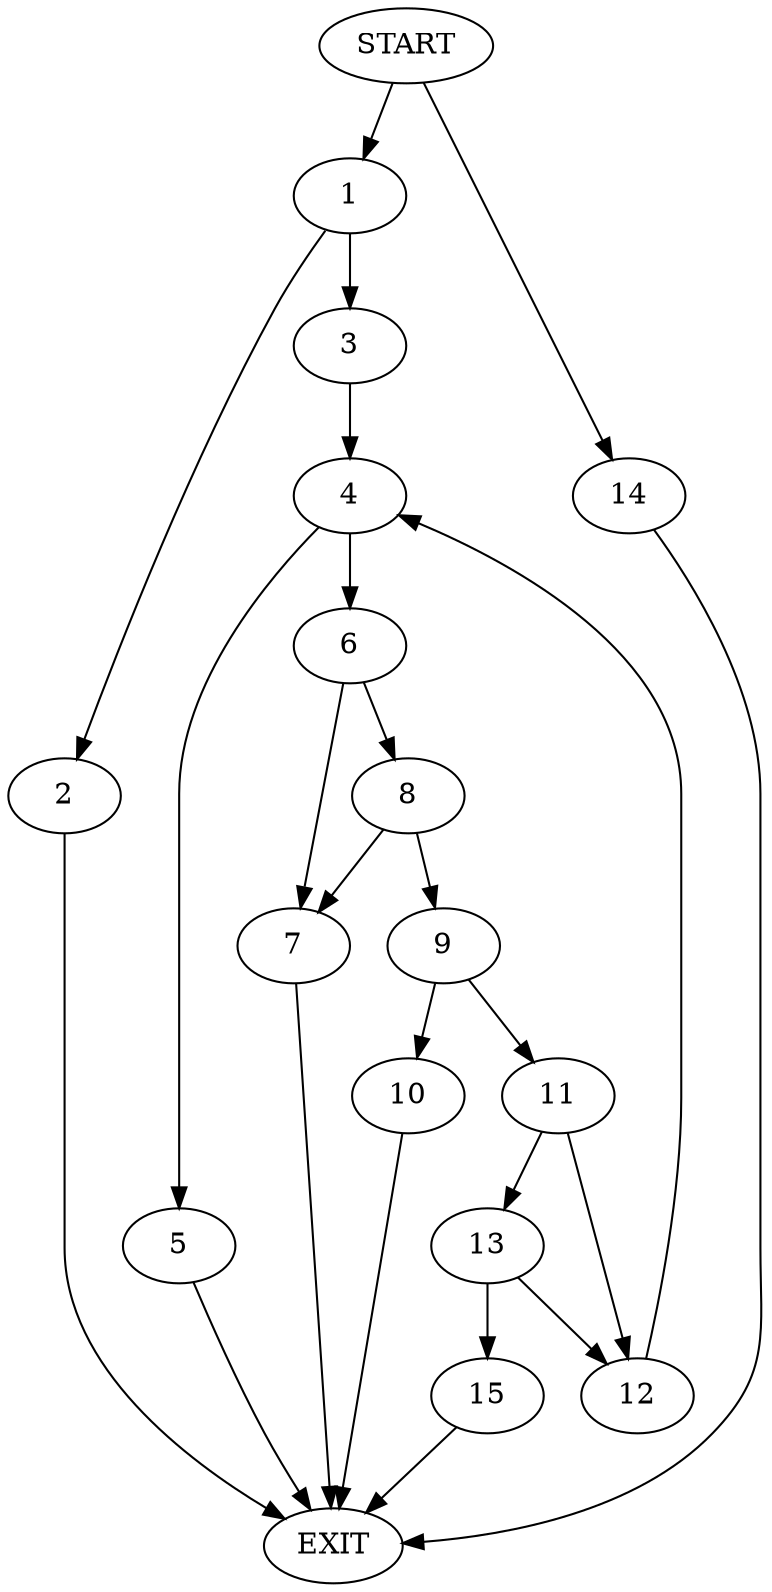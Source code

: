 digraph {
0 [label="START"]
16 [label="EXIT"]
0 -> 1
1 -> 2
1 -> 3
2 -> 16
3 -> 4
4 -> 5
4 -> 6
5 -> 16
6 -> 7
6 -> 8
8 -> 7
8 -> 9
7 -> 16
9 -> 10
9 -> 11
10 -> 16
11 -> 12
11 -> 13
0 -> 14
14 -> 16
12 -> 4
13 -> 12
13 -> 15
15 -> 16
}
